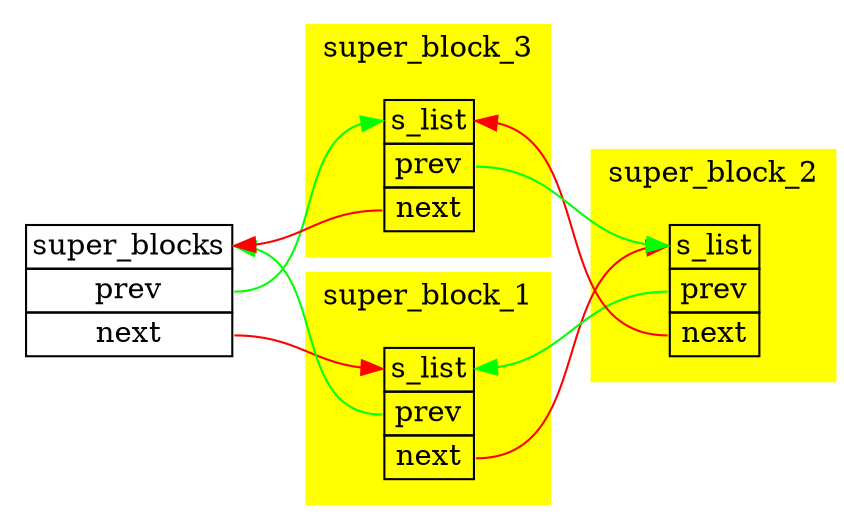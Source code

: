 digraph circle{
    node [shape=plaintext]
    rankdir = LR

    super_blocks [
        label=< 
        <TABLE BORDER="0" CELLBORDER="1" CELLSPACING="0">
            <TR>
                <TD PORT="name">super_blocks</TD>
            </TR>
            <TR>
                <TD PORT="prev">prev</TD>
            </TR>
            <TR>
                <TD PORT="next">next</TD>
            </TR>
        </TABLE>>
    ];

    subgraph cluster_sb1 {
        style=filled;
        color=yellow;
    

         "s_list_1" [
            label=< 
            <TABLE BORDER="0" CELLBORDER="1" CELLSPACING="0">
                <TR>
                    <TD PORT="name">s_list</TD>
                </TR>
                <TR>
                    <TD PORT="prev">prev</TD>
                </TR>
                <TR>
                    <TD PORT="next">next</TD>
                </TR>
            </TABLE>>
        ];
        label = "super_block_1";
    }
    subgraph cluster_sb2 {
        style=filled;
        color=yellow;
    

        "s_list_2" [
            label=< 
            <TABLE BORDER="0" CELLBORDER="1" CELLSPACING="0">
                <TR>
                    <TD PORT="name">s_list</TD>
                </TR>
                <TR>
                    <TD PORT="prev">prev</TD>
                </TR>
                <TR>
                    <TD PORT="next">next</TD>
                </TR>
            </TABLE>>
        ];
        label = "super_block_2";
    }
    subgraph cluster_sb3 {
        style=filled;
        color=yellow;
    

        "s_list_3" [
            label=< 
            <TABLE BORDER="0" CELLBORDER="1" CELLSPACING="0">
                <TR>
                    <TD PORT="name">s_list</TD>
                </TR>
                <TR>
                    <TD PORT="prev">prev</TD>
                </TR>
                <TR>
                    <TD PORT="next">next</TD>
                </TR>
            </TABLE>>
        ];
        label = "super_block_3";
    }
    super_blocks:prev:e -> s_list_3:name [color=green]
    super_blocks:next:e -> s_list_1:name [color=red]
    s_list_1:prev:w -> super_blocks:name [color=green]
    s_list_1:next:e -> s_list_2:name [color=red]
    s_list_2:prev:w -> s_list_1:name [color=green]
    s_list_2:next -> s_list_3:name [color=red]
    s_list_3:prev:e -> s_list_2:name [color=green]
    s_list_3:next:w -> super_blocks:name [color=red]



}